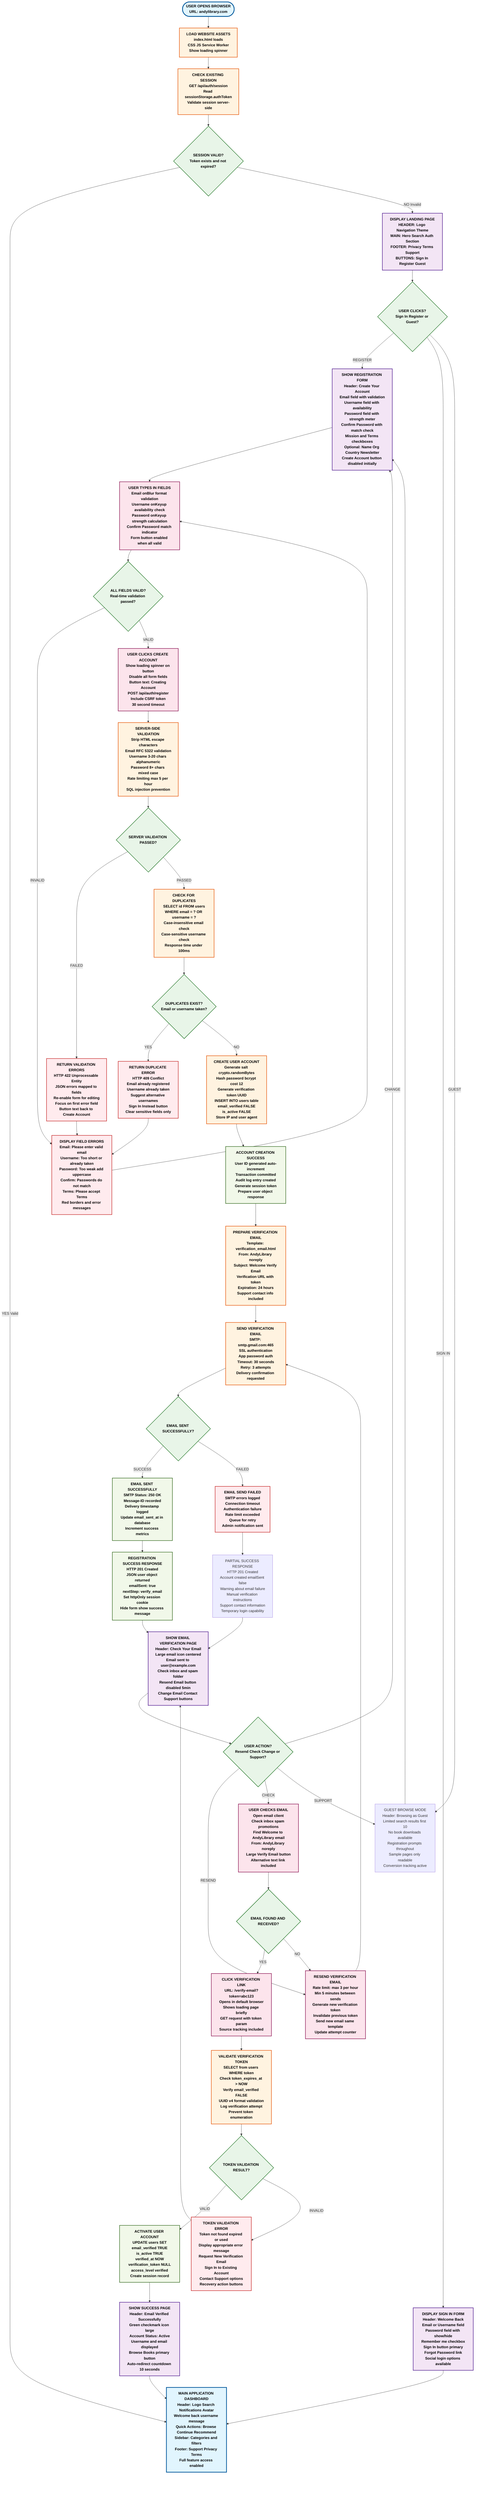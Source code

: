 flowchart TD
    %% CLEAN DETAILED DEVELOPER SPECIFICATION FLOWCHART
    %% Visual Code Review Quality - Every UI Element Documented
    
    %% === INITIAL PAGE LOAD ===
    START([USER OPENS BROWSER<br/>URL: andylibrary.com])
    
    LOAD_ASSETS[LOAD WEBSITE ASSETS<br/>index.html loads<br/>CSS JS Service Worker<br/>Show loading spinner]
    
    CHECK_SESSION[CHECK EXISTING SESSION<br/>GET /api/auth/session<br/>Read sessionStorage.authToken<br/>Validate session server-side]
    
    SESSION_DECISION{SESSION VALID?<br/>Token exists and not expired?}
    
    %% === MAIN LANDING PAGE ===
    SHOW_LANDING[DISPLAY LANDING PAGE<br/>HEADER: Logo Navigation Theme<br/>MAIN: Hero Search Auth Section<br/>FOOTER: Privacy Terms Support<br/>BUTTONS: Sign In Register Guest]
    
    AUTH_CHOICE{USER CLICKS?<br/>Sign In Register or Guest?}
    
    %% === REGISTRATION FORM ===
    SHOW_REGISTER_FORM[SHOW REGISTRATION FORM<br/>Header: Create Your Account<br/>Email field with validation<br/>Username field with availability<br/>Password field with strength meter<br/>Confirm Password with match check<br/>Mission and Terms checkboxes<br/>Optional: Name Org Country Newsletter<br/>Create Account button disabled initially]
    
    %% === REAL-TIME VALIDATION ===
    USER_TYPES[USER TYPES IN FIELDS<br/>Email onBlur format validation<br/>Username onKeyup availability check<br/>Password onKeyup strength calculation<br/>Confirm Password match indicator<br/>Form button enabled when all valid]
    
    VALIDATION_STATE{ALL FIELDS VALID?<br/>Real-time validation passed?}
    
    SHOW_FIELD_ERRORS[DISPLAY FIELD ERRORS<br/>Email: Please enter valid email<br/>Username: Too short or already taken<br/>Password: Too weak add uppercase<br/>Confirm: Passwords do not match<br/>Terms: Please accept Terms<br/>Red borders and error messages]
    
    %% === FORM SUBMISSION ===
    USER_SUBMITS[USER CLICKS CREATE ACCOUNT<br/>Show loading spinner on button<br/>Disable all form fields<br/>Button text: Creating Account<br/>POST /api/auth/register<br/>Include CSRF token<br/>30 second timeout]
    
    %% === SERVER PROCESSING ===
    SERVER_VALIDATE[SERVER-SIDE VALIDATION<br/>Strip HTML escape characters<br/>Email RFC 5322 validation<br/>Username 3-20 chars alphanumeric<br/>Password 8+ chars mixed case<br/>Rate limiting max 5 per hour<br/>SQL injection prevention]
    
    VALIDATION_RESULT{SERVER VALIDATION PASSED?}
    
    RETURN_VALIDATION_ERROR[RETURN VALIDATION ERRORS<br/>HTTP 422 Unprocessable Entity<br/>JSON errors mapped to fields<br/>Re-enable form for editing<br/>Focus on first error field<br/>Button text back to Create Account]
    
    %% === DUPLICATE CHECK ===
    CHECK_DUPLICATES[CHECK FOR DUPLICATES<br/>SELECT id FROM users<br/>WHERE email = ? OR username = ?<br/>Case-insensitive email check<br/>Case-sensitive username check<br/>Response time under 100ms]
    
    DUPLICATES_FOUND{DUPLICATES EXIST?<br/>Email or username taken?}
    
    RETURN_DUPLICATE_ERROR[RETURN DUPLICATE ERROR<br/>HTTP 409 Conflict<br/>Email already registered<br/>Username already taken<br/>Suggest alternative usernames<br/>Sign In Instead button<br/>Clear sensitive fields only]
    
    %% === ACCOUNT CREATION ===
    CREATE_ACCOUNT[CREATE USER ACCOUNT<br/>Generate salt crypto.randomBytes<br/>Hash password bcrypt cost 12<br/>Generate verification token UUID<br/>INSERT INTO users table<br/>email_verified FALSE<br/>is_active FALSE<br/>Store IP and user agent]
    
    ACCOUNT_CREATED[ACCOUNT CREATION SUCCESS<br/>User ID generated auto-increment<br/>Transaction committed<br/>Audit log entry created<br/>Generate session token<br/>Prepare user object response]
    
    %% === EMAIL VERIFICATION ===
    PREPARE_EMAIL[PREPARE VERIFICATION EMAIL<br/>Template: verification_email.html<br/>From: AndyLibrary noreply<br/>Subject: Welcome Verify Email<br/>Verification URL with token<br/>Expiration: 24 hours<br/>Support contact info included]
    
    SEND_EMAIL[SEND VERIFICATION EMAIL<br/>SMTP: smtp.gmail.com:465<br/>SSL authentication<br/>App password auth<br/>Timeout: 30 seconds<br/>Retry: 3 attempts<br/>Delivery confirmation requested]
    
    EMAIL_RESULT{EMAIL SENT SUCCESSFULLY?}
    
    EMAIL_SUCCESS[EMAIL SENT SUCCESSFULLY<br/>SMTP Status: 250 OK<br/>Message-ID recorded<br/>Delivery timestamp logged<br/>Update email_sent_at in database<br/>Increment success metrics]
    
    EMAIL_FAILURE[EMAIL SEND FAILED<br/>SMTP errors logged<br/>Connection timeout<br/>Authentication failure<br/>Rate limit exceeded<br/>Queue for retry<br/>Admin notification sent]
    
    %% === REGISTRATION RESPONSE ===
    REGISTRATION_SUCCESS[REGISTRATION SUCCESS RESPONSE<br/>HTTP 201 Created<br/>JSON user object returned<br/>emailSent: true<br/>nextStep: verify_email<br/>Set httpOnly session cookie<br/>Hide form show success message]
    
    REGISTRATION_PARTIAL[PARTIAL SUCCESS RESPONSE<br/>HTTP 201 Created<br/>Account created emailSent false<br/>Warning about email failure<br/>Manual verification instructions<br/>Support contact information<br/>Temporary login capability]
    
    %% === EMAIL VERIFICATION PAGE ===
    SHOW_VERIFICATION_PAGE[SHOW EMAIL VERIFICATION PAGE<br/>Header: Check Your Email<br/>Large email icon centered<br/>Email sent to user@example.com<br/>Check inbox and spam folder<br/>Resend Email button disabled 5min<br/>Change Email Contact Support buttons]
    
    USER_EMAIL_ACTIONS{USER ACTION?<br/>Resend Check Change or Support?}
    
    RESEND_EMAIL[RESEND VERIFICATION EMAIL<br/>Rate limit: max 3 per hour<br/>Min 5 minutes between sends<br/>Generate new verification token<br/>Invalidate previous token<br/>Send new email same template<br/>Update attempt counter]
    
    CHECK_EMAIL[USER CHECKS EMAIL<br/>Open email client<br/>Check inbox spam promotions<br/>Find Welcome to AndyLibrary email<br/>From: AndyLibrary noreply<br/>Large Verify Email button<br/>Alternative text link included]
    
    EMAIL_FOUND{EMAIL FOUND AND RECEIVED?}
    
    CLICK_VERIFY_LINK[CLICK VERIFICATION LINK<br/>URL: /verify-email?token=abc123<br/>Opens in default browser<br/>Shows loading page briefly<br/>GET request with token param<br/>Source tracking included]
    
    %% === TOKEN VALIDATION ===
    VALIDATE_TOKEN[VALIDATE VERIFICATION TOKEN<br/>SELECT from users WHERE token<br/>Check token_expires_at > NOW<br/>Verify email_verified FALSE<br/>UUID v4 format validation<br/>Log verification attempt<br/>Prevent token enumeration]
    
    TOKEN_VALID{TOKEN VALIDATION RESULT?}
    
    ACTIVATION_SUCCESS[ACTIVATE USER ACCOUNT<br/>UPDATE users SET<br/>email_verified TRUE<br/>is_active TRUE<br/>verified_at NOW<br/>verification_token NULL<br/>access_level verified<br/>Create session record]
    
    SHOW_VERIFICATION_SUCCESS[SHOW SUCCESS PAGE<br/>Header: Email Verified Successfully<br/>Green checkmark icon large<br/>Account Status: Active<br/>Username and email displayed<br/>Browse Books primary button<br/>Auto-redirect countdown 10 seconds]
    
    TOKEN_ERROR[TOKEN VALIDATION ERROR<br/>Token not found expired or used<br/>Display appropriate error message<br/>Request New Verification Email<br/>Sign In to Existing Account<br/>Contact Support options<br/>Recovery action buttons]
    
    %% === SIGN IN FLOW ===
    SHOW_SIGNIN_FORM[DISPLAY SIGN IN FORM<br/>Header: Welcome Back<br/>Email or Username field<br/>Password field with show/hide<br/>Remember me checkbox<br/>Sign In button primary<br/>Forgot Password link<br/>Social login options available]
    
    %% === MAIN APPLICATION ===
    MAIN_DASHBOARD[MAIN APPLICATION DASHBOARD<br/>Header: Logo Search Notifications Avatar<br/>Welcome back username message<br/>Quick Actions: Browse Continue Recommend<br/>Sidebar: Categories and filters<br/>Footer: Support Privacy Terms<br/>Full feature access enabled]
    
    %% === GUEST BROWSE ===
    GUEST_BROWSE[GUEST BROWSE MODE<br/>Header: Browsing as Guest<br/>Limited search results first 10<br/>No book downloads available<br/>Registration prompts throughout<br/>Sample pages only readable<br/>Conversion tracking active]
    
    %% === MAIN FLOW CONNECTIONS ===
    START --> LOAD_ASSETS
    LOAD_ASSETS --> CHECK_SESSION
    CHECK_SESSION --> SESSION_DECISION
    
    SESSION_DECISION -->|YES Valid| MAIN_DASHBOARD
    SESSION_DECISION -->|NO Invalid| SHOW_LANDING
    
    SHOW_LANDING --> AUTH_CHOICE
    AUTH_CHOICE -->|REGISTER| SHOW_REGISTER_FORM
    AUTH_CHOICE -->|SIGN IN| SHOW_SIGNIN_FORM
    AUTH_CHOICE -->|GUEST| GUEST_BROWSE
    
    SHOW_REGISTER_FORM --> USER_TYPES
    USER_TYPES --> VALIDATION_STATE
    VALIDATION_STATE -->|INVALID| SHOW_FIELD_ERRORS
    VALIDATION_STATE -->|VALID| USER_SUBMITS
    SHOW_FIELD_ERRORS --> USER_TYPES
    
    USER_SUBMITS --> SERVER_VALIDATE
    SERVER_VALIDATE --> VALIDATION_RESULT
    VALIDATION_RESULT -->|FAILED| RETURN_VALIDATION_ERROR
    VALIDATION_RESULT -->|PASSED| CHECK_DUPLICATES
    RETURN_VALIDATION_ERROR --> SHOW_FIELD_ERRORS
    
    CHECK_DUPLICATES --> DUPLICATES_FOUND
    DUPLICATES_FOUND -->|YES| RETURN_DUPLICATE_ERROR
    DUPLICATES_FOUND -->|NO| CREATE_ACCOUNT
    RETURN_DUPLICATE_ERROR --> SHOW_FIELD_ERRORS
    
    CREATE_ACCOUNT --> ACCOUNT_CREATED
    ACCOUNT_CREATED --> PREPARE_EMAIL
    PREPARE_EMAIL --> SEND_EMAIL
    SEND_EMAIL --> EMAIL_RESULT
    EMAIL_RESULT -->|SUCCESS| EMAIL_SUCCESS
    EMAIL_RESULT -->|FAILED| EMAIL_FAILURE
    
    EMAIL_SUCCESS --> REGISTRATION_SUCCESS
    EMAIL_FAILURE --> REGISTRATION_PARTIAL
    REGISTRATION_SUCCESS --> SHOW_VERIFICATION_PAGE
    REGISTRATION_PARTIAL --> SHOW_VERIFICATION_PAGE
    
    SHOW_VERIFICATION_PAGE --> USER_EMAIL_ACTIONS
    USER_EMAIL_ACTIONS -->|RESEND| RESEND_EMAIL
    USER_EMAIL_ACTIONS -->|CHECK| CHECK_EMAIL
    USER_EMAIL_ACTIONS -->|CHANGE| SHOW_REGISTER_FORM
    USER_EMAIL_ACTIONS -->|SUPPORT| GUEST_BROWSE
    
    RESEND_EMAIL --> SEND_EMAIL
    CHECK_EMAIL --> EMAIL_FOUND
    EMAIL_FOUND -->|YES| CLICK_VERIFY_LINK
    EMAIL_FOUND -->|NO| RESEND_EMAIL
    
    CLICK_VERIFY_LINK --> VALIDATE_TOKEN
    VALIDATE_TOKEN --> TOKEN_VALID
    TOKEN_VALID -->|VALID| ACTIVATION_SUCCESS
    TOKEN_VALID -->|INVALID| TOKEN_ERROR
    
    ACTIVATION_SUCCESS --> SHOW_VERIFICATION_SUCCESS
    SHOW_VERIFICATION_SUCCESS --> MAIN_DASHBOARD
    TOKEN_ERROR --> SHOW_VERIFICATION_PAGE
    
    SHOW_SIGNIN_FORM --> MAIN_DASHBOARD
    GUEST_BROWSE --> SHOW_REGISTER_FORM
    
    %% === CLEAN STYLING ===
    classDef startEndClass fill:#e1f5fe,stroke:#01579b,stroke-width:3px,color:#000000,font-weight:bold
    classDef pageClass fill:#f3e5f5,stroke:#4a148c,stroke-width:2px,color:#000000,font-weight:bold
    classDef processClass fill:#fff3e0,stroke:#e65100,stroke-width:2px,color:#000000,font-weight:bold
    classDef decisionClass fill:#e8f5e8,stroke:#2e7d32,stroke-width:2px,color:#000000,font-weight:bold
    classDef errorClass fill:#ffebee,stroke:#c62828,stroke-width:2px,color:#000000,font-weight:bold
    classDef successClass fill:#f1f8e9,stroke:#33691e,stroke-width:2px,color:#000000,font-weight:bold
    classDef userActionClass fill:#fce4ec,stroke:#880e4f,stroke-width:2px,color:#000000,font-weight:bold
    
    class START,MAIN_DASHBOARD startEndClass
    class SHOW_LANDING,SHOW_REGISTER_FORM,SHOW_SIGNIN_FORM,SHOW_VERIFICATION_PAGE,SHOW_VERIFICATION_SUCCESS pageClass
    class LOAD_ASSETS,CHECK_SESSION,SERVER_VALIDATE,CHECK_DUPLICATES,CREATE_ACCOUNT,PREPARE_EMAIL,SEND_EMAIL,VALIDATE_TOKEN processClass
    class SESSION_DECISION,AUTH_CHOICE,VALIDATION_STATE,VALIDATION_RESULT,DUPLICATES_FOUND,EMAIL_RESULT,EMAIL_FOUND,TOKEN_VALID,USER_EMAIL_ACTIONS decisionClass
    class SHOW_FIELD_ERRORS,RETURN_VALIDATION_ERROR,RETURN_DUPLICATE_ERROR,EMAIL_FAILURE,TOKEN_ERROR errorClass
    class ACCOUNT_CREATED,EMAIL_SUCCESS,REGISTRATION_SUCCESS,ACTIVATION_SUCCESS successClass
    class USER_TYPES,USER_SUBMITS,CHECK_EMAIL,CLICK_VERIFY_LINK,RESEND_EMAIL userActionClass